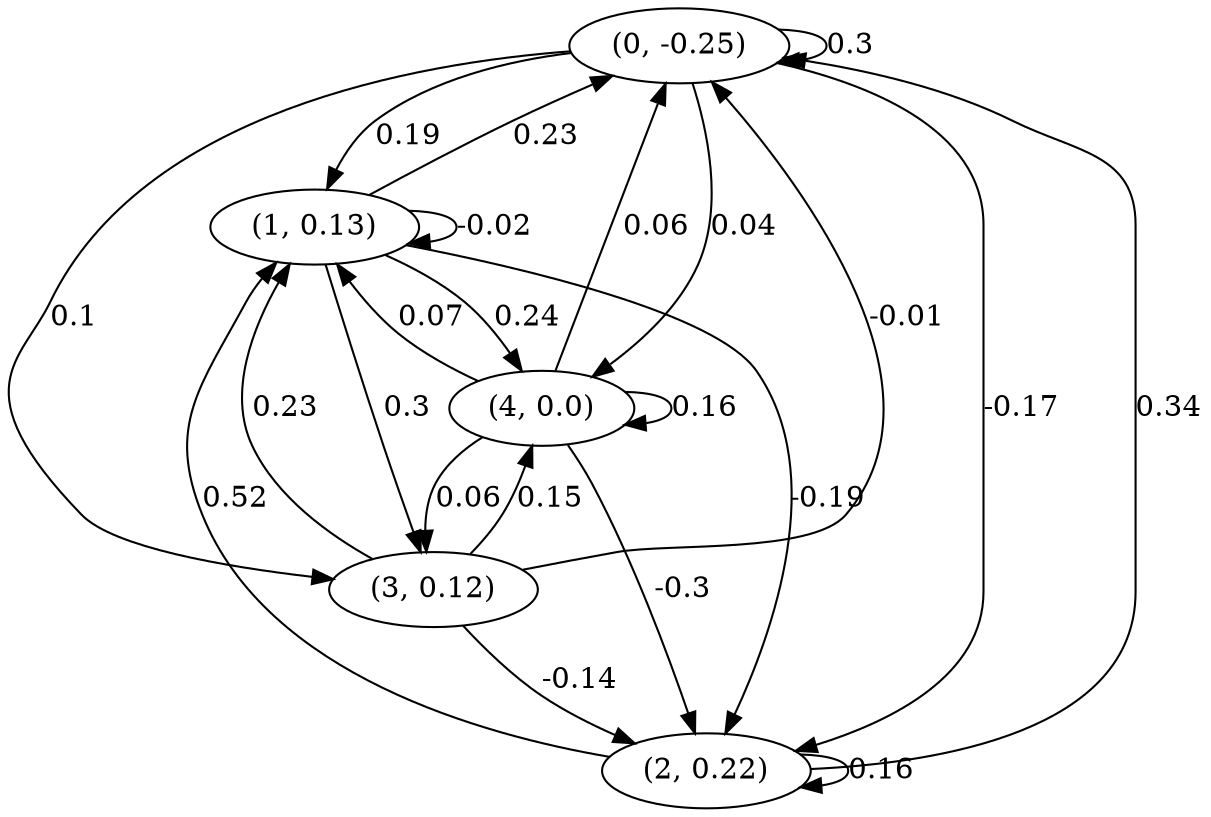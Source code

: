 digraph {
    0 [ label = "(0, -0.25)" ]
    1 [ label = "(1, 0.13)" ]
    2 [ label = "(2, 0.22)" ]
    3 [ label = "(3, 0.12)" ]
    4 [ label = "(4, 0.0)" ]
    0 -> 0 [ label = "0.3" ]
    1 -> 1 [ label = "-0.02" ]
    2 -> 2 [ label = "0.16" ]
    4 -> 4 [ label = "0.16" ]
    1 -> 0 [ label = "0.23" ]
    2 -> 0 [ label = "0.34" ]
    3 -> 0 [ label = "-0.01" ]
    4 -> 0 [ label = "0.06" ]
    0 -> 1 [ label = "0.19" ]
    2 -> 1 [ label = "0.52" ]
    3 -> 1 [ label = "0.23" ]
    4 -> 1 [ label = "0.07" ]
    0 -> 2 [ label = "-0.17" ]
    1 -> 2 [ label = "-0.19" ]
    3 -> 2 [ label = "-0.14" ]
    4 -> 2 [ label = "-0.3" ]
    0 -> 3 [ label = "0.1" ]
    1 -> 3 [ label = "0.3" ]
    4 -> 3 [ label = "0.06" ]
    0 -> 4 [ label = "0.04" ]
    1 -> 4 [ label = "0.24" ]
    3 -> 4 [ label = "0.15" ]
}

